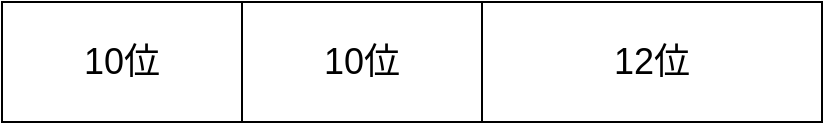 <mxfile version="21.6.6" type="github">
  <diagram name="第 1 页" id="KKkO62RH176LLWH5jWOu">
    <mxGraphModel dx="880" dy="446" grid="1" gridSize="10" guides="1" tooltips="1" connect="1" arrows="1" fold="1" page="1" pageScale="1" pageWidth="827" pageHeight="1169" math="0" shadow="0">
      <root>
        <mxCell id="0" />
        <mxCell id="1" parent="0" />
        <mxCell id="-ZaLptZrlX2X9f9rPi4m-1" value="10位" style="rounded=0;whiteSpace=wrap;html=1;fontSize=18;" vertex="1" parent="1">
          <mxGeometry x="180" y="200" width="120" height="60" as="geometry" />
        </mxCell>
        <mxCell id="-ZaLptZrlX2X9f9rPi4m-2" value="10位" style="rounded=0;whiteSpace=wrap;html=1;fontSize=18;" vertex="1" parent="1">
          <mxGeometry x="300" y="200" width="120" height="60" as="geometry" />
        </mxCell>
        <mxCell id="-ZaLptZrlX2X9f9rPi4m-3" value="12位" style="rounded=0;whiteSpace=wrap;html=1;fontSize=18;" vertex="1" parent="1">
          <mxGeometry x="420" y="200" width="170" height="60" as="geometry" />
        </mxCell>
      </root>
    </mxGraphModel>
  </diagram>
</mxfile>
